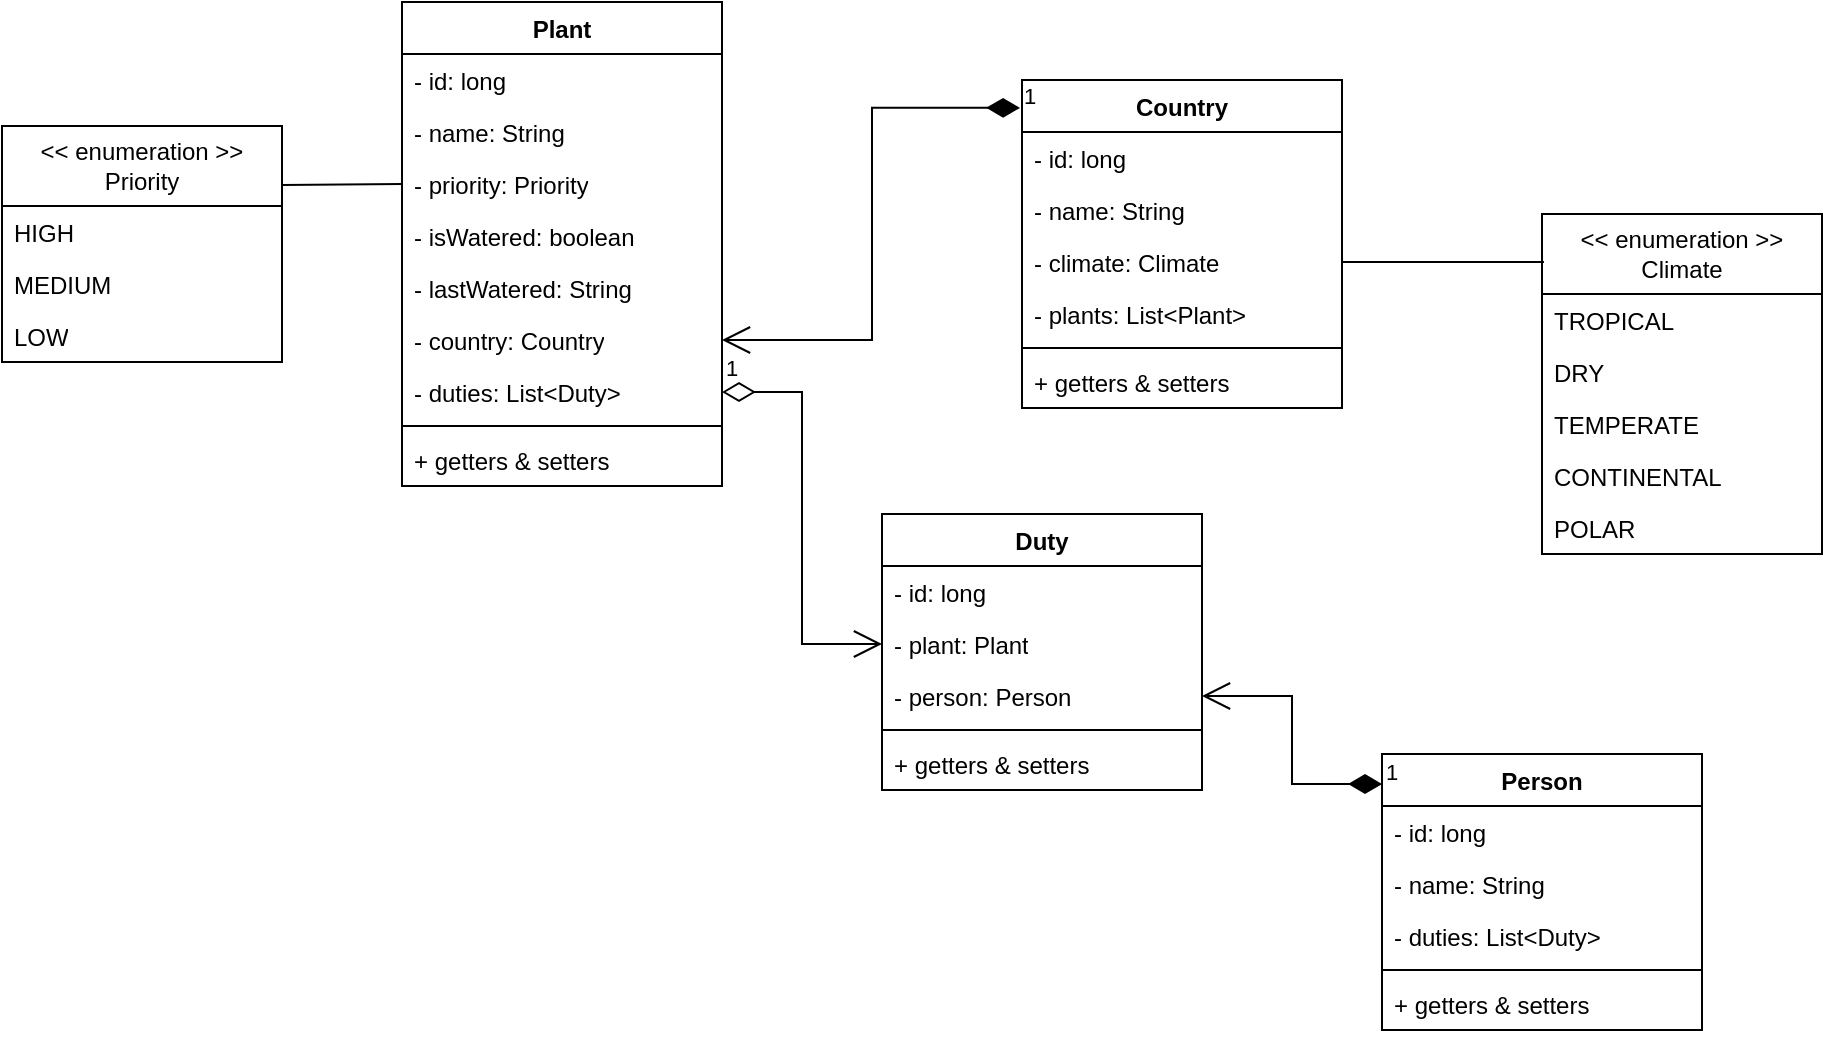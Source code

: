<mxfile version="24.5.2" type="device">
  <diagram name="Page-1" id="Lw5dyxACQDfUM0UK_GD7">
    <mxGraphModel dx="984" dy="643" grid="1" gridSize="10" guides="1" tooltips="1" connect="1" arrows="1" fold="1" page="1" pageScale="1" pageWidth="1169" pageHeight="827" math="0" shadow="0">
      <root>
        <mxCell id="0" />
        <mxCell id="1" parent="0" />
        <mxCell id="5Q02MlBFmcG76n7mt9NV-2" value="Plant" style="swimlane;fontStyle=1;align=center;verticalAlign=top;childLayout=stackLayout;horizontal=1;startSize=26;horizontalStack=0;resizeParent=1;resizeParentMax=0;resizeLast=0;collapsible=1;marginBottom=0;whiteSpace=wrap;html=1;" parent="1" vertex="1">
          <mxGeometry x="300" y="74" width="160" height="242" as="geometry" />
        </mxCell>
        <mxCell id="5Q02MlBFmcG76n7mt9NV-23" value="- id: long" style="text;strokeColor=none;fillColor=none;align=left;verticalAlign=top;spacingLeft=4;spacingRight=4;overflow=hidden;rotatable=0;points=[[0,0.5],[1,0.5]];portConstraint=eastwest;whiteSpace=wrap;html=1;" parent="5Q02MlBFmcG76n7mt9NV-2" vertex="1">
          <mxGeometry y="26" width="160" height="26" as="geometry" />
        </mxCell>
        <mxCell id="5Q02MlBFmcG76n7mt9NV-3" value="- name: String" style="text;strokeColor=none;fillColor=none;align=left;verticalAlign=top;spacingLeft=4;spacingRight=4;overflow=hidden;rotatable=0;points=[[0,0.5],[1,0.5]];portConstraint=eastwest;whiteSpace=wrap;html=1;" parent="5Q02MlBFmcG76n7mt9NV-2" vertex="1">
          <mxGeometry y="52" width="160" height="26" as="geometry" />
        </mxCell>
        <mxCell id="5Q02MlBFmcG76n7mt9NV-9" value="- priority: Priority" style="text;strokeColor=none;fillColor=none;align=left;verticalAlign=top;spacingLeft=4;spacingRight=4;overflow=hidden;rotatable=0;points=[[0,0.5],[1,0.5]];portConstraint=eastwest;whiteSpace=wrap;html=1;" parent="5Q02MlBFmcG76n7mt9NV-2" vertex="1">
          <mxGeometry y="78" width="160" height="26" as="geometry" />
        </mxCell>
        <mxCell id="5Q02MlBFmcG76n7mt9NV-8" value="- isWatered: boolean" style="text;strokeColor=none;fillColor=none;align=left;verticalAlign=top;spacingLeft=4;spacingRight=4;overflow=hidden;rotatable=0;points=[[0,0.5],[1,0.5]];portConstraint=eastwest;whiteSpace=wrap;html=1;" parent="5Q02MlBFmcG76n7mt9NV-2" vertex="1">
          <mxGeometry y="104" width="160" height="26" as="geometry" />
        </mxCell>
        <mxCell id="5Q02MlBFmcG76n7mt9NV-7" value="- lastWatered: String" style="text;strokeColor=none;fillColor=none;align=left;verticalAlign=top;spacingLeft=4;spacingRight=4;overflow=hidden;rotatable=0;points=[[0,0.5],[1,0.5]];portConstraint=eastwest;whiteSpace=wrap;html=1;" parent="5Q02MlBFmcG76n7mt9NV-2" vertex="1">
          <mxGeometry y="130" width="160" height="26" as="geometry" />
        </mxCell>
        <mxCell id="5Q02MlBFmcG76n7mt9NV-6" value="- country: Country" style="text;strokeColor=none;fillColor=none;align=left;verticalAlign=top;spacingLeft=4;spacingRight=4;overflow=hidden;rotatable=0;points=[[0,0.5],[1,0.5]];portConstraint=eastwest;whiteSpace=wrap;html=1;" parent="5Q02MlBFmcG76n7mt9NV-2" vertex="1">
          <mxGeometry y="156" width="160" height="26" as="geometry" />
        </mxCell>
        <mxCell id="5Q02MlBFmcG76n7mt9NV-45" value="- duties: List&amp;lt;Duty&amp;gt;" style="text;strokeColor=none;fillColor=none;align=left;verticalAlign=top;spacingLeft=4;spacingRight=4;overflow=hidden;rotatable=0;points=[[0,0.5],[1,0.5]];portConstraint=eastwest;whiteSpace=wrap;html=1;" parent="5Q02MlBFmcG76n7mt9NV-2" vertex="1">
          <mxGeometry y="182" width="160" height="26" as="geometry" />
        </mxCell>
        <mxCell id="5Q02MlBFmcG76n7mt9NV-4" value="" style="line;strokeWidth=1;fillColor=none;align=left;verticalAlign=middle;spacingTop=-1;spacingLeft=3;spacingRight=3;rotatable=0;labelPosition=right;points=[];portConstraint=eastwest;strokeColor=inherit;" parent="5Q02MlBFmcG76n7mt9NV-2" vertex="1">
          <mxGeometry y="208" width="160" height="8" as="geometry" />
        </mxCell>
        <mxCell id="5Q02MlBFmcG76n7mt9NV-5" value="+ getters &amp;amp; setters" style="text;strokeColor=none;fillColor=none;align=left;verticalAlign=top;spacingLeft=4;spacingRight=4;overflow=hidden;rotatable=0;points=[[0,0.5],[1,0.5]];portConstraint=eastwest;whiteSpace=wrap;html=1;" parent="5Q02MlBFmcG76n7mt9NV-2" vertex="1">
          <mxGeometry y="216" width="160" height="26" as="geometry" />
        </mxCell>
        <mxCell id="5Q02MlBFmcG76n7mt9NV-10" value="&amp;lt;&amp;lt; enumeration &amp;gt;&amp;gt; Priority" style="swimlane;fontStyle=0;childLayout=stackLayout;horizontal=1;startSize=40;fillColor=none;horizontalStack=0;resizeParent=1;resizeParentMax=0;resizeLast=0;collapsible=1;marginBottom=0;whiteSpace=wrap;html=1;" parent="1" vertex="1">
          <mxGeometry x="100" y="136" width="140" height="118" as="geometry">
            <mxRectangle x="70" y="110" width="110" height="30" as="alternateBounds" />
          </mxGeometry>
        </mxCell>
        <mxCell id="5Q02MlBFmcG76n7mt9NV-11" value="HIGH" style="text;strokeColor=none;fillColor=none;align=left;verticalAlign=top;spacingLeft=4;spacingRight=4;overflow=hidden;rotatable=0;points=[[0,0.5],[1,0.5]];portConstraint=eastwest;whiteSpace=wrap;html=1;" parent="5Q02MlBFmcG76n7mt9NV-10" vertex="1">
          <mxGeometry y="40" width="140" height="26" as="geometry" />
        </mxCell>
        <mxCell id="5Q02MlBFmcG76n7mt9NV-12" value="MEDIUM" style="text;strokeColor=none;fillColor=none;align=left;verticalAlign=top;spacingLeft=4;spacingRight=4;overflow=hidden;rotatable=0;points=[[0,0.5],[1,0.5]];portConstraint=eastwest;whiteSpace=wrap;html=1;" parent="5Q02MlBFmcG76n7mt9NV-10" vertex="1">
          <mxGeometry y="66" width="140" height="26" as="geometry" />
        </mxCell>
        <mxCell id="5Q02MlBFmcG76n7mt9NV-13" value="LOW" style="text;strokeColor=none;fillColor=none;align=left;verticalAlign=top;spacingLeft=4;spacingRight=4;overflow=hidden;rotatable=0;points=[[0,0.5],[1,0.5]];portConstraint=eastwest;whiteSpace=wrap;html=1;" parent="5Q02MlBFmcG76n7mt9NV-10" vertex="1">
          <mxGeometry y="92" width="140" height="26" as="geometry" />
        </mxCell>
        <mxCell id="5Q02MlBFmcG76n7mt9NV-17" value="" style="endArrow=none;html=1;rounded=0;entryX=0;entryY=0.5;entryDx=0;entryDy=0;exitX=1;exitY=0.25;exitDx=0;exitDy=0;" parent="1" source="5Q02MlBFmcG76n7mt9NV-10" target="5Q02MlBFmcG76n7mt9NV-9" edge="1">
          <mxGeometry width="50" height="50" relative="1" as="geometry">
            <mxPoint x="410" y="360" as="sourcePoint" />
            <mxPoint x="460" y="310" as="targetPoint" />
          </mxGeometry>
        </mxCell>
        <mxCell id="5Q02MlBFmcG76n7mt9NV-18" value="Country" style="swimlane;fontStyle=1;align=center;verticalAlign=top;childLayout=stackLayout;horizontal=1;startSize=26;horizontalStack=0;resizeParent=1;resizeParentMax=0;resizeLast=0;collapsible=1;marginBottom=0;whiteSpace=wrap;html=1;" parent="1" vertex="1">
          <mxGeometry x="610" y="113" width="160" height="164" as="geometry" />
        </mxCell>
        <mxCell id="5Q02MlBFmcG76n7mt9NV-24" value="- id: long" style="text;strokeColor=none;fillColor=none;align=left;verticalAlign=top;spacingLeft=4;spacingRight=4;overflow=hidden;rotatable=0;points=[[0,0.5],[1,0.5]];portConstraint=eastwest;whiteSpace=wrap;html=1;" parent="5Q02MlBFmcG76n7mt9NV-18" vertex="1">
          <mxGeometry y="26" width="160" height="26" as="geometry" />
        </mxCell>
        <mxCell id="5Q02MlBFmcG76n7mt9NV-19" value="- name: String" style="text;strokeColor=none;fillColor=none;align=left;verticalAlign=top;spacingLeft=4;spacingRight=4;overflow=hidden;rotatable=0;points=[[0,0.5],[1,0.5]];portConstraint=eastwest;whiteSpace=wrap;html=1;" parent="5Q02MlBFmcG76n7mt9NV-18" vertex="1">
          <mxGeometry y="52" width="160" height="26" as="geometry" />
        </mxCell>
        <mxCell id="5Q02MlBFmcG76n7mt9NV-25" value="- climate: Climate" style="text;strokeColor=none;fillColor=none;align=left;verticalAlign=top;spacingLeft=4;spacingRight=4;overflow=hidden;rotatable=0;points=[[0,0.5],[1,0.5]];portConstraint=eastwest;whiteSpace=wrap;html=1;" parent="5Q02MlBFmcG76n7mt9NV-18" vertex="1">
          <mxGeometry y="78" width="160" height="26" as="geometry" />
        </mxCell>
        <mxCell id="5Q02MlBFmcG76n7mt9NV-22" value="- plants: List&amp;lt;Plant&amp;gt;" style="text;strokeColor=none;fillColor=none;align=left;verticalAlign=top;spacingLeft=4;spacingRight=4;overflow=hidden;rotatable=0;points=[[0,0.5],[1,0.5]];portConstraint=eastwest;whiteSpace=wrap;html=1;" parent="5Q02MlBFmcG76n7mt9NV-18" vertex="1">
          <mxGeometry y="104" width="160" height="26" as="geometry" />
        </mxCell>
        <mxCell id="5Q02MlBFmcG76n7mt9NV-20" value="" style="line;strokeWidth=1;fillColor=none;align=left;verticalAlign=middle;spacingTop=-1;spacingLeft=3;spacingRight=3;rotatable=0;labelPosition=right;points=[];portConstraint=eastwest;strokeColor=inherit;" parent="5Q02MlBFmcG76n7mt9NV-18" vertex="1">
          <mxGeometry y="130" width="160" height="8" as="geometry" />
        </mxCell>
        <mxCell id="5Q02MlBFmcG76n7mt9NV-21" value="+ getters &amp;amp; setters" style="text;strokeColor=none;fillColor=none;align=left;verticalAlign=top;spacingLeft=4;spacingRight=4;overflow=hidden;rotatable=0;points=[[0,0.5],[1,0.5]];portConstraint=eastwest;whiteSpace=wrap;html=1;" parent="5Q02MlBFmcG76n7mt9NV-18" vertex="1">
          <mxGeometry y="138" width="160" height="26" as="geometry" />
        </mxCell>
        <mxCell id="5Q02MlBFmcG76n7mt9NV-26" value="&amp;lt;&amp;lt; enumeration &amp;gt;&amp;gt; Climate" style="swimlane;fontStyle=0;childLayout=stackLayout;horizontal=1;startSize=40;fillColor=none;horizontalStack=0;resizeParent=1;resizeParentMax=0;resizeLast=0;collapsible=1;marginBottom=0;whiteSpace=wrap;html=1;" parent="1" vertex="1">
          <mxGeometry x="870" y="180" width="140" height="170" as="geometry">
            <mxRectangle x="70" y="110" width="110" height="30" as="alternateBounds" />
          </mxGeometry>
        </mxCell>
        <mxCell id="5Q02MlBFmcG76n7mt9NV-27" value="TROPICAL" style="text;strokeColor=none;fillColor=none;align=left;verticalAlign=top;spacingLeft=4;spacingRight=4;overflow=hidden;rotatable=0;points=[[0,0.5],[1,0.5]];portConstraint=eastwest;whiteSpace=wrap;html=1;" parent="5Q02MlBFmcG76n7mt9NV-26" vertex="1">
          <mxGeometry y="40" width="140" height="26" as="geometry" />
        </mxCell>
        <mxCell id="5Q02MlBFmcG76n7mt9NV-28" value="DRY" style="text;strokeColor=none;fillColor=none;align=left;verticalAlign=top;spacingLeft=4;spacingRight=4;overflow=hidden;rotatable=0;points=[[0,0.5],[1,0.5]];portConstraint=eastwest;whiteSpace=wrap;html=1;" parent="5Q02MlBFmcG76n7mt9NV-26" vertex="1">
          <mxGeometry y="66" width="140" height="26" as="geometry" />
        </mxCell>
        <mxCell id="5Q02MlBFmcG76n7mt9NV-29" value="TEMPERATE" style="text;strokeColor=none;fillColor=none;align=left;verticalAlign=top;spacingLeft=4;spacingRight=4;overflow=hidden;rotatable=0;points=[[0,0.5],[1,0.5]];portConstraint=eastwest;whiteSpace=wrap;html=1;" parent="5Q02MlBFmcG76n7mt9NV-26" vertex="1">
          <mxGeometry y="92" width="140" height="26" as="geometry" />
        </mxCell>
        <mxCell id="5Q02MlBFmcG76n7mt9NV-31" value="CONTINENTAL" style="text;strokeColor=none;fillColor=none;align=left;verticalAlign=top;spacingLeft=4;spacingRight=4;overflow=hidden;rotatable=0;points=[[0,0.5],[1,0.5]];portConstraint=eastwest;whiteSpace=wrap;html=1;" parent="5Q02MlBFmcG76n7mt9NV-26" vertex="1">
          <mxGeometry y="118" width="140" height="26" as="geometry" />
        </mxCell>
        <mxCell id="5Q02MlBFmcG76n7mt9NV-30" value="POLAR" style="text;strokeColor=none;fillColor=none;align=left;verticalAlign=top;spacingLeft=4;spacingRight=4;overflow=hidden;rotatable=0;points=[[0,0.5],[1,0.5]];portConstraint=eastwest;whiteSpace=wrap;html=1;" parent="5Q02MlBFmcG76n7mt9NV-26" vertex="1">
          <mxGeometry y="144" width="140" height="26" as="geometry" />
        </mxCell>
        <mxCell id="5Q02MlBFmcG76n7mt9NV-32" value="" style="endArrow=none;html=1;rounded=0;entryX=0.007;entryY=0.141;entryDx=0;entryDy=0;entryPerimeter=0;exitX=1;exitY=0.5;exitDx=0;exitDy=0;" parent="1" source="5Q02MlBFmcG76n7mt9NV-25" target="5Q02MlBFmcG76n7mt9NV-26" edge="1">
          <mxGeometry width="50" height="50" relative="1" as="geometry">
            <mxPoint x="550" y="360" as="sourcePoint" />
            <mxPoint x="600" y="310" as="targetPoint" />
          </mxGeometry>
        </mxCell>
        <mxCell id="5Q02MlBFmcG76n7mt9NV-33" value="Person" style="swimlane;fontStyle=1;align=center;verticalAlign=top;childLayout=stackLayout;horizontal=1;startSize=26;horizontalStack=0;resizeParent=1;resizeParentMax=0;resizeLast=0;collapsible=1;marginBottom=0;whiteSpace=wrap;html=1;" parent="1" vertex="1">
          <mxGeometry x="790" y="450" width="160" height="138" as="geometry" />
        </mxCell>
        <mxCell id="5Q02MlBFmcG76n7mt9NV-44" value="- id: long" style="text;strokeColor=none;fillColor=none;align=left;verticalAlign=top;spacingLeft=4;spacingRight=4;overflow=hidden;rotatable=0;points=[[0,0.5],[1,0.5]];portConstraint=eastwest;whiteSpace=wrap;html=1;" parent="5Q02MlBFmcG76n7mt9NV-33" vertex="1">
          <mxGeometry y="26" width="160" height="26" as="geometry" />
        </mxCell>
        <mxCell id="5Q02MlBFmcG76n7mt9NV-34" value="- name: String" style="text;strokeColor=none;fillColor=none;align=left;verticalAlign=top;spacingLeft=4;spacingRight=4;overflow=hidden;rotatable=0;points=[[0,0.5],[1,0.5]];portConstraint=eastwest;whiteSpace=wrap;html=1;" parent="5Q02MlBFmcG76n7mt9NV-33" vertex="1">
          <mxGeometry y="52" width="160" height="26" as="geometry" />
        </mxCell>
        <mxCell id="5Q02MlBFmcG76n7mt9NV-37" value="- duties: List&amp;lt;Duty&amp;gt;" style="text;strokeColor=none;fillColor=none;align=left;verticalAlign=top;spacingLeft=4;spacingRight=4;overflow=hidden;rotatable=0;points=[[0,0.5],[1,0.5]];portConstraint=eastwest;whiteSpace=wrap;html=1;" parent="5Q02MlBFmcG76n7mt9NV-33" vertex="1">
          <mxGeometry y="78" width="160" height="26" as="geometry" />
        </mxCell>
        <mxCell id="5Q02MlBFmcG76n7mt9NV-35" value="" style="line;strokeWidth=1;fillColor=none;align=left;verticalAlign=middle;spacingTop=-1;spacingLeft=3;spacingRight=3;rotatable=0;labelPosition=right;points=[];portConstraint=eastwest;strokeColor=inherit;" parent="5Q02MlBFmcG76n7mt9NV-33" vertex="1">
          <mxGeometry y="104" width="160" height="8" as="geometry" />
        </mxCell>
        <mxCell id="5Q02MlBFmcG76n7mt9NV-36" value="+ getters &amp;amp; setters" style="text;strokeColor=none;fillColor=none;align=left;verticalAlign=top;spacingLeft=4;spacingRight=4;overflow=hidden;rotatable=0;points=[[0,0.5],[1,0.5]];portConstraint=eastwest;whiteSpace=wrap;html=1;" parent="5Q02MlBFmcG76n7mt9NV-33" vertex="1">
          <mxGeometry y="112" width="160" height="26" as="geometry" />
        </mxCell>
        <mxCell id="5Q02MlBFmcG76n7mt9NV-38" value="Duty" style="swimlane;fontStyle=1;align=center;verticalAlign=top;childLayout=stackLayout;horizontal=1;startSize=26;horizontalStack=0;resizeParent=1;resizeParentMax=0;resizeLast=0;collapsible=1;marginBottom=0;whiteSpace=wrap;html=1;" parent="1" vertex="1">
          <mxGeometry x="540" y="330" width="160" height="138" as="geometry" />
        </mxCell>
        <mxCell id="5Q02MlBFmcG76n7mt9NV-43" value="- id: long" style="text;strokeColor=none;fillColor=none;align=left;verticalAlign=top;spacingLeft=4;spacingRight=4;overflow=hidden;rotatable=0;points=[[0,0.5],[1,0.5]];portConstraint=eastwest;whiteSpace=wrap;html=1;" parent="5Q02MlBFmcG76n7mt9NV-38" vertex="1">
          <mxGeometry y="26" width="160" height="26" as="geometry" />
        </mxCell>
        <mxCell id="5Q02MlBFmcG76n7mt9NV-39" value="- plant: Plant" style="text;strokeColor=none;fillColor=none;align=left;verticalAlign=top;spacingLeft=4;spacingRight=4;overflow=hidden;rotatable=0;points=[[0,0.5],[1,0.5]];portConstraint=eastwest;whiteSpace=wrap;html=1;" parent="5Q02MlBFmcG76n7mt9NV-38" vertex="1">
          <mxGeometry y="52" width="160" height="26" as="geometry" />
        </mxCell>
        <mxCell id="5Q02MlBFmcG76n7mt9NV-42" value="- person: Person" style="text;strokeColor=none;fillColor=none;align=left;verticalAlign=top;spacingLeft=4;spacingRight=4;overflow=hidden;rotatable=0;points=[[0,0.5],[1,0.5]];portConstraint=eastwest;whiteSpace=wrap;html=1;" parent="5Q02MlBFmcG76n7mt9NV-38" vertex="1">
          <mxGeometry y="78" width="160" height="26" as="geometry" />
        </mxCell>
        <mxCell id="5Q02MlBFmcG76n7mt9NV-40" value="" style="line;strokeWidth=1;fillColor=none;align=left;verticalAlign=middle;spacingTop=-1;spacingLeft=3;spacingRight=3;rotatable=0;labelPosition=right;points=[];portConstraint=eastwest;strokeColor=inherit;" parent="5Q02MlBFmcG76n7mt9NV-38" vertex="1">
          <mxGeometry y="104" width="160" height="8" as="geometry" />
        </mxCell>
        <mxCell id="5Q02MlBFmcG76n7mt9NV-41" value="+ getters &amp;amp; setters" style="text;strokeColor=none;fillColor=none;align=left;verticalAlign=top;spacingLeft=4;spacingRight=4;overflow=hidden;rotatable=0;points=[[0,0.5],[1,0.5]];portConstraint=eastwest;whiteSpace=wrap;html=1;" parent="5Q02MlBFmcG76n7mt9NV-38" vertex="1">
          <mxGeometry y="112" width="160" height="26" as="geometry" />
        </mxCell>
        <mxCell id="SVHUQisSafdUhd990Doj-1" value="1" style="endArrow=open;html=1;endSize=12;startArrow=diamondThin;startSize=14;startFill=0;edgeStyle=orthogonalEdgeStyle;align=left;verticalAlign=bottom;rounded=0;exitX=1;exitY=0.5;exitDx=0;exitDy=0;entryX=0;entryY=0.5;entryDx=0;entryDy=0;" edge="1" parent="1" source="5Q02MlBFmcG76n7mt9NV-45" target="5Q02MlBFmcG76n7mt9NV-39">
          <mxGeometry x="-1" y="3" relative="1" as="geometry">
            <mxPoint x="470" y="390" as="sourcePoint" />
            <mxPoint x="630" y="390" as="targetPoint" />
          </mxGeometry>
        </mxCell>
        <mxCell id="SVHUQisSafdUhd990Doj-3" value="1" style="endArrow=open;html=1;endSize=12;startArrow=diamondThin;startSize=14;startFill=1;edgeStyle=orthogonalEdgeStyle;align=left;verticalAlign=bottom;rounded=0;exitX=0;exitY=0.109;exitDx=0;exitDy=0;exitPerimeter=0;entryX=1;entryY=0.5;entryDx=0;entryDy=0;" edge="1" parent="1" source="5Q02MlBFmcG76n7mt9NV-33" target="5Q02MlBFmcG76n7mt9NV-42">
          <mxGeometry x="-1" y="3" relative="1" as="geometry">
            <mxPoint x="470" y="390" as="sourcePoint" />
            <mxPoint x="600" y="460" as="targetPoint" />
          </mxGeometry>
        </mxCell>
        <mxCell id="SVHUQisSafdUhd990Doj-4" value="1" style="endArrow=open;html=1;endSize=12;startArrow=diamondThin;startSize=14;startFill=1;edgeStyle=orthogonalEdgeStyle;align=left;verticalAlign=bottom;rounded=0;exitX=-0.006;exitY=0.085;exitDx=0;exitDy=0;exitPerimeter=0;entryX=1;entryY=0.5;entryDx=0;entryDy=0;" edge="1" parent="1" source="5Q02MlBFmcG76n7mt9NV-18" target="5Q02MlBFmcG76n7mt9NV-6">
          <mxGeometry x="-1" y="3" relative="1" as="geometry">
            <mxPoint x="470" y="390" as="sourcePoint" />
            <mxPoint x="630" y="390" as="targetPoint" />
          </mxGeometry>
        </mxCell>
      </root>
    </mxGraphModel>
  </diagram>
</mxfile>
